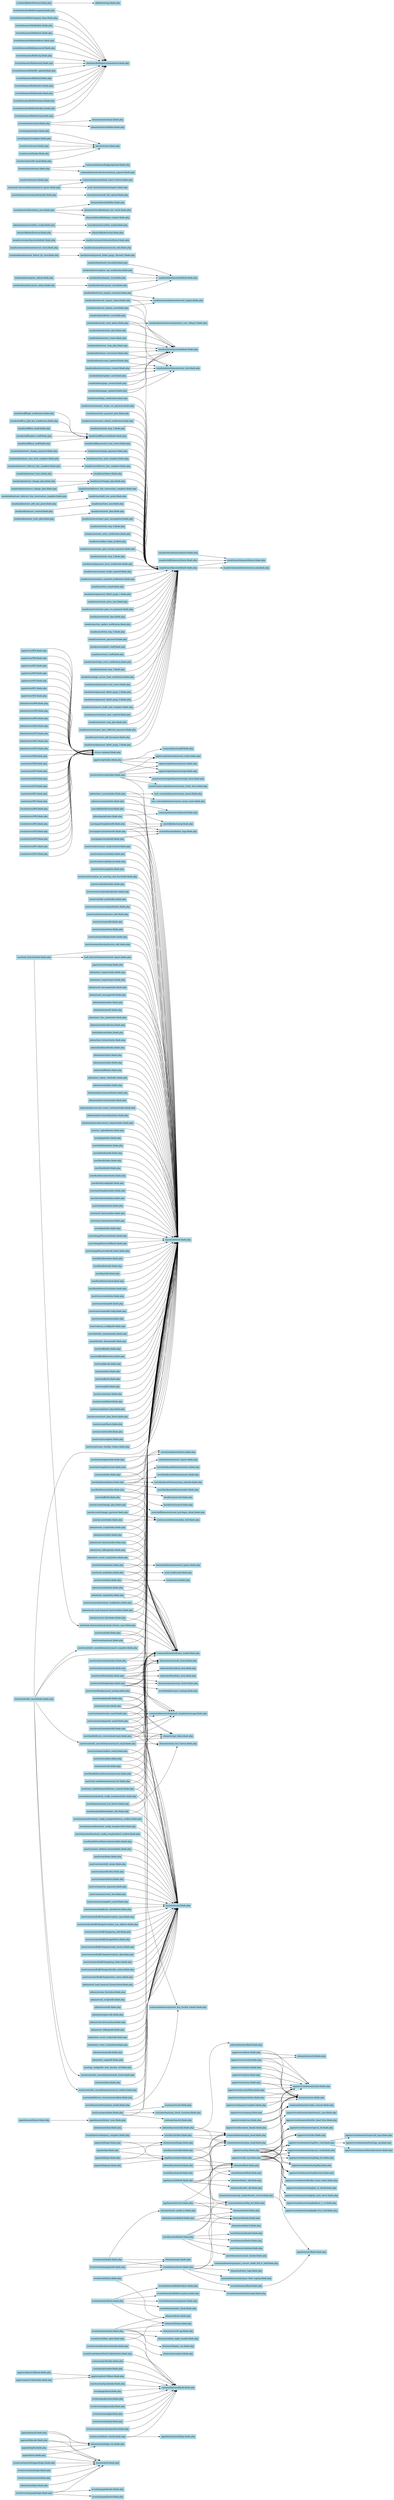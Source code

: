 digraph G { rankdir=LR; node [shape=box, style=filled, color=lightblue]; 
 "app/auth/bkcode.blade.php" -> "elements/auth/logo_tsa.blade.php";
 "app/auth/bkcode.blade.php" -> "layouts/auth.blade.php";
 "app/auth/g2fa.blade.php" -> "elements/auth/logo_tsa.blade.php";
 "app/auth/g2fa.blade.php" -> "layouts/auth.blade.php";
 "app/auth/forget.blade.php" -> "elements/auth/logo.blade.php";
 "app/auth/forget.blade.php" -> "app/layouts/auth.blade.php";
 "app/auth/signup.blade.php" -> "app/layouts/auth.blade.php";
 "app/auth/tsa.blade.php" -> "elements/auth/logo_tsa.blade.php";
 "app/auth/tsa.blade.php" -> "layouts/auth.blade.php";
 "app/auth/ip.blade.php" -> "elements/auth/logo.blade.php";
 "app/auth/ip.blade.php" -> "app/layouts/auth.blade.php";
 "app/auth/email.blade.php" -> "elements/auth/logo_tsa.blade.php";
 "app/auth/email.blade.php" -> "layouts/auth.blade.php";
 "app/auth/login.blade.php" -> "elements/auth/logo.blade.php";
 "app/auth/login.blade.php" -> "app/layouts/auth.blade.php";
 "app/receptionUrl/block.blade.php" -> "app/receptionUrl/base.blade.php";
 "app/receptionUrl/checkin.blade.php" -> "app/receptionUrl/base.blade.php";
 "app/receptionUrl/base.blade.php" -> "common/layouts/blank.blade.php";
 "app/elements/footer.blade.php" -> "app/elements/footer_isms.blade.php";
 "app/receipt/index.blade.php" -> "app/receipt/element/invoice.blade.php";
 "app/receipt/index.blade.php" -> "app/receipt/element/receipt.blade.php";
 "app/receipt/index.blade.php" -> "common/layouts/pdf.blade.php";
 "app/receipt/index.blade.php" -> "app/receipt/element/custom_ticket.blade.php";
 "app/layouts/auth.blade.php" -> "common/elements/gtm_body.blade.php";
 "app/layouts/auth.blade.php" -> "common/elements/gtm_head.blade.php";
 "app/layouts/auth.blade.php" -> "elements/flash.blade.php";
 "app/layouts/auth.blade.php" -> "common/elements/faq_bot.blade.php";
 "app/layouts/service.blade.php" -> "elements/flash.blade.php";
 "app/layouts/service.blade.php" -> "elements/header.blade.php";
 "app/layouts/service.blade.php" -> "elements/footer.blade.php";
 "app/layouts/service.blade.php" -> "common/elements/faq_bot.blade.php";
 "app/layouts/default.blade.php" -> "elements/header_old.blade.php";
 "app/layouts/default.blade.php" -> "elements/footer_old.blade.php";
 "app/layouts/default.blade.php" -> "common/elements/gtm_body.blade.php";
 "app/layouts/default.blade.php" -> "elements/flash.blade.php";
 "app/layouts/default.blade.php" -> "common/elements/faq_bot.blade.php";
 "app/layouts/default.blade.php" -> "common/elements/gtm_head.blade.php";
 "app/errors/404.blade.php" -> "errors::minimal.blade.php";
 "app/errors/500.blade.php" -> "errors::minimal.blade.php";
 "app/errors/403.blade.php" -> "errors::minimal.blade.php";
 "app/errors/429.blade.php" -> "errors::minimal.blade.php";
 "app/errors/419.blade.php" -> "errors::minimal.blade.php";
 "app/errors/401.blade.php" -> "errors::minimal.blade.php";
 "app/errors/503.blade.php" -> "errors::minimal.blade.php";
 "app/service/company.blade.php" -> "app/service/elements/style.blade.php";
 "app/service/company.blade.php" -> "layouts/service.blade.php";
 "app/service/top.blade.php" -> "app/service/video.blade.php";
 "app/service/top.blade.php" -> "app/service/elements/btn/btn_band_blue.blade.php";
 "app/service/top.blade.php" -> "app/service/elements/top/first_view.blade.php";
 "app/service/top.blade.php" -> "app/service/elements/top/case_study.blade.php";
 "app/service/top.blade.php" -> "app/service/elements/top/logo_list.blade.php";
 "app/service/top.blade.php" -> "layouts/service.blade.php";
 "app/service/top.blade.php" -> "app/service/elements/top/faq.blade.php";
 "app/service/top.blade.php" -> "app/service/elements/top/industry_case.blade.php";
 "app/service/top.blade.php" -> "app/service/elements/top/function.blade.php";
 "app/service/top.blade.php" -> "app/service/elements/btn/btn_band_white.blade.php";
 "app/service/top.blade.php" -> "app/service/elements/top/can_do.blade.php";
 "app/service/lp_top.blade.php" -> "app/service/video.blade.php";
 "app/service/lp_top.blade.php" -> "app/service/elements/top/lp/lpb_free_trial.blade.php";
 "app/service/lp_top.blade.php" -> "app/service/elements/top/lp/e_ve_detail.blade.php";
 "app/service/lp_top.blade.php" -> "app/service/elements/top/first_view.blade.php";
 "app/service/lp_top.blade.php" -> "app/service/elements/top/case_study.blade.php";
 "app/service/lp_top.blade.php" -> "app/service/elements/top/logo_list.blade.php";
 "app/service/lp_top.blade.php" -> "layouts/service.blade.php";
 "app/service/lp_top.blade.php" -> "app/service/elements/top/can_do.blade.php";
 "app/service/lp_top.blade.php" -> "app/service/elements/top/faq.blade.php";
 "app/service/lp_top.blade.php" -> "app/service/elements/top/lp/lp_style_sheet.blade.php";
 "app/service/lp_top.blade.php" -> "app/service/elements/top/lp/about_e_ve.blade.php";
 "app/service/lp_top.blade.php" -> "app/service/elements/top/function.blade.php";
 "app/service/lp_top.blade.php" -> "app/service/elements/btn/btn_band_white.blade.php";
 "app/service/about.blade.php" -> "app/service/elements/style.blade.php";
 "app/service/about.blade.php" -> "layouts/service.blade.php";
 "app/service/about.blade.php" -> "elements/security.blade.php";
 "app/service/security.blade.php" -> "app/service/elements/style.blade.php";
 "app/service/security.blade.php" -> "layouts/service.blade.php";
 "app/service/security.blade.php" -> "elements/security.blade.php";
 "app/service/privacy.blade.php" -> "app/service/elements/style.blade.php";
 "app/service/privacy.blade.php" -> "common/elements/cookie_consent.blade.php";
 "app/service/privacy.blade.php" -> "layouts/service.blade.php";
 "app/service/document_thanks.blade.php" -> "layouts/service.blade.php";
 "app/service/tokutei.blade.php" -> "app/service/elements/style.blade.php";
 "app/service/tokutei.blade.php" -> "layouts/service.blade.php";
 "app/service/sitemap.blade.php" -> "layouts/default.blade.php";
 "app/service/price.blade.php" -> "app/service/elements/style.blade.php";
 "app/service/price.blade.php" -> "layouts/service.blade.php";
 "app/service/terms.blade.php" -> "app/service/elements/style.blade.php";
 "app/service/terms.blade.php" -> "layouts/service.blade.php";
 "app/service/securityPolicy.blade.php" -> "app/service/elements/style.blade.php";
 "app/service/securityPolicy.blade.php" -> "layouts/service.blade.php";
 "app/service/inquiry/index.blade.php" -> "app/service/elements/style.blade.php";
 "app/service/inquiry/index.blade.php" -> "layouts/service.blade.php";
 "app/service/inquiry/complete.blade.php" -> "app/service/elements/style.blade.php";
 "app/service/inquiry/complete.blade.php" -> "layouts/service.blade.php";
 "app/service/elements/top/first_view.blade.php" -> "app/service/elements/top/scroll_logo.blade.php";
 "app/service/elements/top/first_view.blade.php" -> "app/service/elements/form/sign_up.blade.php";
 "app/service/elements/top/first_view.blade.php" -> "app/service/elements/form/document.blade.php";
 "emails/other/event_inquiry_customer.blade.php" -> "emails/other/layouts/default.blade.php";
 "emails/other/event_inquiry_customer.blade.php" -> "emails/common/elements/event_inquiry.blade.php";
 "emails/other/document_user.blade.php" -> "emails/other/layouts/default.blade.php";
 "emails/other/booth_threshold.blade.php" -> "emails/other/layouts/default.blade.php";
 "emails/other/reception_rep_notification.blade.php" -> "emails/other/layouts/default.blade.php";
 "emails/other/inquiry_user.blade.php" -> "emails/other/layouts/default.blade.php";
 "emails/other/elements/footer.blade.php" -> "emails/user/elements/footer.blade.php";
 "emails/admin/update_card.blade.php" -> "emails/admin/layouts/default.blade.php";
 "emails/admin/update_card.blade.php" -> "emails/admin/elements/user_info.blade.php";
 "emails/admin/user_change_payment.blade.php" -> "emails/user/change_payment.blade.php";
 "emails/admin/only_send_admin.blade.php" -> "emails/admin/elements/operation_user_{$type}.blade.php";
 "emails/admin/only_send_admin.blade.php" -> "emails/admin/layouts/default.blade.php";
 "emails/admin/only_send_admin.blade.php" -> "emails/admin/elements/user_info.blade.php";
 "emails/admin/user_sms_mail_complete.blade.php" -> "emails/user/sms_mail_complete.blade.php";
 "emails/admin/user_delivery_line_complete.blade.php" -> "emails/user/delivery_line_complete.blade.php";
 "emails/admin/user_leave.blade.php" -> "emails/user/leave.blade.php";
 "emails/admin/user_change_plan.blade.php" -> "emails/user/change_plan.blade.php";
 "emails/admin/delete_user.blade.php" -> "emails/admin/layouts/default.blade.php";
 "emails/admin/restart_plan.blade.php" -> "emails/admin/layouts/default.blade.php";
 "emails/admin/user_delivery_line_reservation_complete.blade.php" -> "emails/user/delivery_line_reservation_complete.blade.php";
 "emails/admin/reserve_change_plan.blade.php" -> "emails/user/change_plan.blade.php";
 "emails/admin/event_inquiry_admin.blade.php" -> "emails/admin/layouts/default.blade.php";
 "emails/admin/event_inquiry_admin.blade.php" -> "emails/common/elements/event_inquiry.blade.php";
 "emails/admin/document_admin.blade.php" -> "emails/other/document_user.blade.php";
 "emails/admin/page_created.blade.php" -> "emails/admin/layouts/default.blade.php";
 "emails/admin/page_created.blade.php" -> "emails/admin/elements/user_info.blade.php";
 "emails/admin/user_add_sms_point.blade.php" -> "emails/user/add_sms_point.blade.php";
 "emails/admin/event_create.blade.php" -> "emails/admin/layouts/default.blade.php";
 "emails/admin/page_updated.blade.php" -> "emails/admin/layouts/default.blade.php";
 "emails/admin/page_updated.blade.php" -> "emails/admin/elements/user_info.blade.php";
 "emails/admin/user_created.blade.php" -> "emails/user/new_user.blade.php";
 "emails/admin/start_stop_plan.blade.php" -> "emails/admin/layouts/default.blade.php";
 "emails/admin/payment_failure_by_user.blade.php" -> "emails/user/payment_failed_payjp_{$count}.blade.php";
 "emails/admin/user_start_plan.blade.php" -> "emails/user/start_plan.blade.php";
 "emails/admin/user_conversion.blade.php" -> "emails/admin/layouts/default.blade.php";
 "emails/admin/user_conversion.blade.php" -> "emails/admin/elements/user_info.blade.php";
 "emails/admin/account_updated.blade.php" -> "emails/admin/layouts/default.blade.php";
 "emails/admin/account_updated.blade.php" -> "emails/admin/elements/user_info.blade.php";
 "emails/admin/conversion_created.blade.php" -> "emails/admin/layouts/default.blade.php";
 "emails/admin/conversion_created.blade.php" -> "emails/admin/elements/user_info.blade.php";
 "emails/admin/inquiry_admin.blade.php" -> "emails/other/inquiry_user.blade.php";
 "emails/user/delivery_line_reservation_complete.blade.php" -> "emails/user/layouts/default.blade.php";
 "emails/user/customer_gmo_uncompleted.blade.php" -> "emails/user/layouts/default.blade.php";
 "emails/user/trial_step_4.blade.php" -> "emails/user/layouts/default.blade.php";
 "emails/user/auto_entry_notification.blade.php" -> "emails/user/layouts/default.blade.php";
 "emails/user/allow_login_ip.blade.php" -> "emails/user/layouts/default.blade.php";
 "emails/user/add_sms_point.blade.php" -> "emails/user/layouts/default.blade.php";
 "emails/user/new_user.blade.php" -> "emails/user/layouts/default.blade.php";
 "emails/user/customer_gmo_instant_payment.blade.php" -> "emails/user/layouts/default.blade.php";
 "emails/user/start_plan.blade.php" -> "emails/user/layouts/default.blade.php";
 "emails/user/trial_step_2.blade.php" -> "emails/user/layouts/default.blade.php";
 "emails/user/payment_error_notification.blade.php" -> "emails/user/layouts/default.blade.php";
 "emails/user/change_plan.blade.php" -> "emails/user/layouts/default.blade.php";
 "emails/user/customer_stripe_expired.blade.php" -> "emails/user/layouts/default.blade.php";
 "emails/user/customer_canceled_notification.blade.php" -> "emails/user/layouts/default.blade.php";
 "emails/user/tsa_email.blade.php" -> "emails/user/layouts/default.blade.php";
 "emails/user/payment_failed_payjp_1.blade.php" -> "emails/user/layouts/default.blade.php";
 "emails/user/event_entry_core.blade.php" -> "emails/user/layouts/default.blade.php";
 "emails/user/customer_gmo_cvs_payment.blade.php" -> "emails/user/layouts/default.blade.php";
 "emails/user/restart_plan.blade.php" -> "emails/user/layouts/default.blade.php";
 "emails/user/change_payment.blade.php" -> "emails/user/layouts/default.blade.php";
 "emails/user/tsa_update_notification.blade.php" -> "emails/user/layouts/default.blade.php";
 "emails/user/delivery_line_complete.blade.php" -> "emails/user/layouts/default.blade.php";
 "emails/user/trial_step_5.blade.php" -> "emails/user/layouts/default.blade.php";
 "emails/user/reset_password.blade.php" -> "emails/user/layouts/default.blade.php";
 "emails/user/leave.blade.php" -> "emails/user/layouts/default.blade.php";
 "emails/user/update_staff.blade.php" -> "emails/user/layouts/default.blade.php";
 "emails/user/new_staff.blade.php" -> "emails/user/layouts/default.blade.php";
 "emails/user/stripe_error_notification.blade.php" -> "emails/user/layouts/default.blade.php";
 "emails/user/trial_step_3.blade.php" -> "emails/user/layouts/default.blade.php";
 "emails/user/sms_mail_complete.blade.php" -> "emails/user/layouts/default.blade.php";
 "emails/user/page_access_limit_notification.blade.php" -> "emails/user/layouts/default.blade.php";
 "emails/user/password_reset_notice.blade.php" -> "emails/user/layouts/default.blade.php";
 "emails/user/payment_failed_payjp_2.blade.php" -> "emails/user/layouts/default.blade.php";
 "emails/user/payment_failed_payjp_4.blade.php" -> "emails/user/layouts/default.blade.php";
 "emails/user/reserve_bulk_mail_complete.blade.php" -> "emails/user/layouts/default.blade.php";
 "emails/user/customer_gmo_expired.blade.php" -> "emails/user/layouts/default.blade.php";
 "emails/user/start_stop_plan.blade.php" -> "emails/user/layouts/default.blade.php";
 "emails/user/customer_gmo_deferred_payment.blade.php" -> "emails/user/layouts/default.blade.php";
 "emails/user/create_pdf_document.blade.php" -> "emails/user/layouts/default.blade.php";
 "emails/user/event_inquiry_user.blade.php" -> "emails/common/elements/event_inquiry.blade.php";
 "emails/user/event_inquiry_user.blade.php" -> "emails/user/layouts/default.blade.php";
 "emails/user/payment_failed_payjp_3.blade.php" -> "emails/user/layouts/default.blade.php";
 "emails/user/login_notification.blade.php" -> "emails/user/layouts/default.blade.php";
 "emails/user/customer_stripe_cvs_payment.blade.php" -> "emails/user/layouts/default.blade.php";
 "emails/user/start_payment_plan.blade.php" -> "emails/user/layouts/default.blade.php";
 "emails/user/customer_edited_notification.blade.php" -> "emails/user/layouts/default.blade.php";
 "emails/user/trial_step_1.blade.php" -> "emails/user/layouts/default.blade.php";
 "emails/user/layouts/default.blade.php" -> "emails/common/elements/send_only.blade.php";
 "emails/user/layouts/default.blade.php" -> "emails/user/elements/footer.blade.php";
 "emails/common/elements/event_entry.blade.php" -> "emails/common/elements/event_info.blade.php";
 "emails/staff/tsa_g2fa_key_notification.blade.php" -> "emails/staff/layouts/default.blade.php";
 "emails/staff/tsa_email.blade.php" -> "emails/staff/layouts/default.blade.php";
 "emails/staff/update_staff.blade.php" -> "emails/staff/layouts/default.blade.php";
 "emails/staff/new_staff.blade.php" -> "emails/staff/layouts/default.blade.php";
 "emails/staff/password_reset_notice.blade.php" -> "emails/user/layouts/default.blade.php";
 "emails/staff/login_notification.blade.php" -> "emails/staff/layouts/default.blade.php";
 "emails/staff/elements/footer.blade.php" -> "emails/user/elements/footer.blade.php";
 "emails/staff/layouts/default.blade.php" -> "emails/user/layouts/default.blade.php";
 "emails/customer/layouts/default.blade.php" -> "emails/customer/elements/footer.blade.php";
 "admin/ckfinder/browser.blade.php" -> "admin/ckfinder/setup.blade.php";
 "admin/auth/login.blade.php" -> "layouts/auth.blade.php";
 "admin/mst_inquiry/index.blade.php" -> "layouts/default.blade.php";
 "admin/mst_inquiry/input.blade.php" -> "layouts/default.blade.php";
 "admin/send_mail_bounced_history/index.blade.php" -> "layouts/default.blade.php";
 "admin/send_mail_bounced_history/index.blade.php" -> "common/elements/iframe_modal.blade.php";
 "admin/send_mail_bounced_history/show.blade.php" -> "layouts/modal.blade.php";
 "admin/send_message/index.blade.php" -> "layouts/default.blade.php";
 "admin/send_message/edit.blade.php" -> "layouts/default.blade.php";
 "admin/custom_lists/index.blade.php" -> "layouts/default.blade.php";
 "admin/custom_lists/index.blade.php" -> "common/elements/iframe_modal.blade.php";
 "admin/custom_lists/show.blade.php" -> "layouts/modal.blade.php";
 "admin/payjp/index.blade.php" -> "layouts/default.blade.php";
 "admin/payjp/index.blade.php" -> "common/elements/clipboard.blade.php";
 "admin/admin/index.blade.php" -> "layouts/default.blade.php";
 "admin/admin/edit.blade.php" -> "layouts/default.blade.php";
 "admin/mst_func_plan/index.blade.php" -> "layouts/default.blade.php";
 "admin/event_script/index.blade.php" -> "layouts/default.blade.php";
 "admin/event_script/index.blade.php" -> "common/elements/iframe_modal.blade.php";
 "admin/event_script/edit.blade.php" -> "layouts/modal.blade.php";
 "admin/user/index.blade.php" -> "layouts/default.blade.php";
 "admin/user/index.blade.php" -> "common/elements/iframe_modal.blade.php";
 "admin/user/edit.blade.php" -> "layouts/modal.blade.php";
 "admin/user/introduction.blade.php" -> "layouts/default.blade.php";
 "admin/user/show.blade.php" -> "admin/layouts/modal.blade.php";
 "admin/user/plan-edit.blade.php" -> "layouts/modal.blade.php";
 "admin/kintone/index.blade.php" -> "layouts/default.blade.php";
 "admin/task_history/index.blade.php" -> "layouts/default.blade.php";
 "admin/new_custom/index.blade.php" -> "layouts/default.blade.php";
 "admin/new_custom/index.blade.php" -> "new_custom/elements/custom_memo_store.blade.php";
 "admin/new_custom/index.blade.php" -> "new_custom/elements/custom_memo.blade.php";
 "admin/dashboard/index.blade.php" -> "layouts/default.blade.php";
 "admin/elements/confirm_modal.blade.php" -> "user/elements/confirm_modal.blade.php";
 "admin/send_history/index.blade.php" -> "layouts/default.blade.php";
 "admin/send_history/index.blade.php" -> "common/elements/iframe_modal.blade.php";
 "admin/send_history/show.blade.php" -> "layouts/modal.blade.php";
 "admin/user_billing/index.blade.php" -> "layouts/default.blade.php";
 "admin/user_billing/index.blade.php" -> "common/elements/iframe_modal.blade.php";
 "admin/user_billing/edit.blade.php" -> "layouts/modal.blade.php";
 "admin/news/form.blade.php" -> "layouts/default.blade.php";
 "admin/news/index.blade.php" -> "layouts/default.blade.php";
 "admin/layouts/auth.blade.php" -> "elements/flash.blade.php";
 "admin/layouts/modal.blade.php" -> "common/elements/gtm_body.blade.php";
 "admin/layouts/modal.blade.php" -> "admin/elements/flash.blade.php";
 "admin/layouts/modal.blade.php" -> "common/elements/gtm_head.blade.php";
 "admin/layouts/default.blade.php" -> "elements/sidebar2.blade.php";
 "admin/layouts/default.blade.php" -> "elements/flash.blade.php";
 "admin/layouts/default.blade.php" -> "elements/header.blade.php";
 "admin/layouts/default.blade.php" -> "elements/footer.blade.php";
 "admin/staff/index.blade.php" -> "layouts/default.blade.php";
 "admin/mst_admin_role/index.blade.php" -> "layouts/default.blade.php";
 "admin/errors/404.blade.php" -> "errors::minimal.blade.php";
 "admin/errors/500.blade.php" -> "errors::minimal.blade.php";
 "admin/errors/403.blade.php" -> "errors::minimal.blade.php";
 "admin/errors/429.blade.php" -> "errors::minimal.blade.php";
 "admin/errors/419.blade.php" -> "errors::minimal.blade.php";
 "admin/errors/401.blade.php" -> "errors::minimal.blade.php";
 "admin/errors/503.blade.php" -> "errors::minimal.blade.php";
 "admin/mst_event_script/index.blade.php" -> "layouts/default.blade.php";
 "admin/mst_event_script/index.blade.php" -> "common/elements/iframe_modal.blade.php";
 "admin/mst_event_script/edit.blade.php" -> "layouts/modal.blade.php";
 "admin/mst_event_script/show.blade.php" -> "layouts/modal.blade.php";
 "admin/custom/index.blade.php" -> "layouts/default.blade.php";
 "admin/custom/index.blade.php" -> "common/elements/iframe_modal.blade.php";
 "admin/custom/edit.blade.php" -> "layouts/modal.blade.php";
 "admin/event/index.blade.php" -> "layouts/default.blade.php";
 "admin/site_map/index.blade.php" -> "layouts/default.blade.php";
 "admin/site_map/index.blade.php" -> "common/elements/iframe_modal.blade.php";
 "admin/site_map/edit.blade.php" -> "layouts/modal.blade.php";
 "admin/customer/index.blade.php" -> "layouts/default.blade.php";
 "admin/customer/index.blade.php" -> "common/elements/clipboard.blade.php";
 "admin/analytics/annual/index.blade.php" -> "layouts/default.blade.php";
 "admin/analytics/user/index.blade.php" -> "layouts/default.blade.php";
 "admin/analytics/count_event_customer/index.blade.php" -> "layouts/default.blade.php";
 "admin/analytics/monthly/index.blade.php" -> "layouts/default.blade.php";
 "admin/analytics/document_request/index.blade.php" -> "layouts/default.blade.php";
 "user/csv_upload/index.blade.php" -> "layouts/default.blade.php";
 "user/page/index.blade.php" -> "layouts/default.blade.php";
 "user/page/template/edit.blade.php" -> "user/ckfinder/setup.blade.php";
 "user/page/template/edit.blade.php" -> "layouts/default.blade.php";
 "user/page/template/edit.blade.php" -> "event/elements/footer_logo.blade.php";
 "user/page/custom/edit.blade.php" -> "layouts/default.blade.php";
 "user/page/custom/edit.blade.php" -> "event/elements/footer_logo.blade.php";
 "user/page/custom/tm/edit.blade.php" -> "user/ckfinder/setup.blade.php";
 "user/page/custom/tm/edit.blade.php" -> "layouts/default.blade.php";
 "user/page/custom/tm/edit.blade.php" -> "event/elements/footer_logo.blade.php";
 "user/whitelist/index.blade.php" -> "layouts/default.blade.php";
 "user/whitelist/edit.blade.php" -> "layouts/default.blade.php";
 "user/tag_config/edit_web_checkin_url.blade.php" -> "layouts/modal.blade.php";
 "user/booth/index.blade.php" -> "layouts/default.blade.php";
 "user/booth/edit.blade.php" -> "layouts/default.blade.php";
 "user/booth/monitor/index.blade.php" -> "layouts/default.blade.php";
 "user/booth/config/edit.blade.php" -> "layouts/default.blade.php";
 "user/ckfinder/browser.blade.php" -> "user/ckfinder/setup.blade.php";
 "user/sms/index.blade.php" -> "layouts/default.blade.php";
 "user/sms/index.blade.php" -> "sms/elements/search_inputs.blade.php";
 "user/sms/index.blade.php" -> "common/elements/iframe_modal.blade.php";
 "user/sms/confirm.blade.php" -> "layouts/modal.blade.php";
 "user/sms/confirm.blade.php" -> "common/elements/iframe_modal.blade.php";
 "user/sms/create.blade.php" -> "layouts/modal.blade.php";
 "user/sms/create.blade.php" -> "user/sms/elements/form.blade.php";
 "user/sms/create.blade.php" -> "common/elements/iframe_modal.blade.php";
 "user/sms/create.blade.php" -> "elements/api_token.blade.php";
 "user/sms/show.blade.php" -> "layouts/modal.blade.php";
 "user/sms/result.blade.php" -> "layouts/modal.blade.php";
 "user/sms/result.blade.php" -> "common/elements/iframe_modal.blade.php";
 "user/sms/template/index.blade.php" -> "layouts/default.blade.php";
 "user/sms/template/edit.blade.php" -> "user/sms/elements/form.blade.php";
 "user/sms/template/edit.blade.php" -> "layouts/default.blade.php";
 "user/sms/template/create.blade.php" -> "user/sms/elements/form.blade.php";
 "user/sms/template/create.blade.php" -> "layouts/default.blade.php";
 "user/mail/delivery_reservation/confirm.blade.php" -> "layouts/modal.blade.php";
 "user/mail/delivery_reservation/create.blade.php" -> "layouts/modal.blade.php";
 "user/mail/delivery_reservation/create.blade.php" -> "common/elements/help/mail_template/message.blade.php";
 "user/mail/delivery_reservation/create.blade.php" -> "common/elements/iframe_modal.blade.php";
 "user/mail/delivery_reservation/create.blade.php" -> "elements/api_token.blade.php";
 "user/introduction/index.blade.php" -> "layouts/default.blade.php";
 "user/template/index.blade.php" -> "layouts/default.blade.php";
 "user/template/edit.blade.php" -> "layouts/default.blade.php";
 "user/template/edit.blade.php" -> "elements/send_test_button.blade.php";
 "user/template/edit.blade.php" -> "elements/api_token.blade.php";
 "user/task_history/index.blade.php" -> "layouts/default.blade.php";
 "user/task_history/index.blade.php" -> "user/task_history/elements/task_history_type.blade.php";
 "user/task_history/index.blade.php" -> "task_history/elements/search_inputs.blade.php";
 "user/task_history/elements/task_history_type.blade.php" -> "common/elements/iframe_modal.blade.php";
 "user/dashboard/index.blade.php" -> "user/dashboard/elements/alert.blade.php";
 "user/dashboard/index.blade.php" -> "user/dashboard/elements/notice.blade.php";
 "user/dashboard/index.blade.php" -> "layouts/default.blade.php";
 "user/dashboard/index.blade.php" -> "user/dashboard/elements/news.blade.php";
 "user/dashboard/index.blade.php" -> "user/dashboard/elements/tg_calendar.blade.php";
 "user/elements/send_test_button.blade.php" -> "elements/send_test_button.blade.php";
 "user/elements/send_test_button.blade.php" -> "elements/api_token.blade.php";
 "user/elements/form/form_area.blade.php" -> "elements/form/field/list.blade.php";
 "user/elements/form/form_area.blade.php" -> "elements/form/field/input_bot_check.blade.php";
 "user/elements/form/form_area.blade.php" -> "elements/form/field/input_submit.blade.php";
 "user/elements/form/option_modal.blade.php" -> "common/elements/js/enter_key_invalid_submit.blade.php";
 "user/elements/download_config_template/index.blade.php" -> "common/elements/js/enter_key_invalid_submit.blade.php";
 "user/elements/download_config_template/index.blade.php" -> "common/elements/iframe_modal.blade.php";
 "user/elements/download_config_template/destroy_confirm.blade.php" -> "layouts/modal.blade.php";
 "user/elements/download_config_template/edit.blade.php" -> "layouts/modal.blade.php";
 "user/elements/download_config_template/load_confirm.blade.php" -> "layouts/modal.blade.php";
 "user/elements/customer/form/edit.blade.php" -> "user/elements/edit_file_upload.blade.php";
 "user/send_history/index.blade.php" -> "layouts/default.blade.php";
 "user/send_history/show.blade.php" -> "layouts/default.blade.php";
 "user/send_history/elements/search_inputs.blade.php" -> "common/elements/detail_search_button.blade.php";
 "user/send_history/elements/search_inputs.blade.php" -> "send_history/elements/inputs.blade.php";
 "user/logo/index.blade.php" -> "layouts/default.blade.php";
 "user/layouts/line.blade.php" -> "common/elements/gtm_body.blade.php";
 "user/layouts/line.blade.php" -> "common/elements/gtm_head.blade.php";
 "user/layouts/modal.blade.php" -> "common/elements/gtm_body.blade.php";
 "user/layouts/modal.blade.php" -> "common/elements/gtm_head.blade.php";
 "user/layouts/modal.blade.php" -> "user/elements/flash.blade.php";
 "user/layouts/default.blade.php" -> "user/elements/sidebar.blade.php";
 "user/layouts/default.blade.php" -> "common/elements/faq_bot.blade.php";
 "user/layouts/default.blade.php" -> "user/elements/content_header.blade.php";
 "user/layouts/default.blade.php" -> "user/elements/header.blade.php";
 "user/layouts/default.blade.php" -> "user/elements/footer.blade.php";
 "user/layouts/default.blade.php" -> "user/elements/flash.blade.php";
 "user/changePassword/index.blade.php" -> "layouts/default.blade.php";
 "user/changePassword/finish.blade.php" -> "layouts/default.blade.php";
 "user/changePassword/staff_index.blade.php" -> "layouts/default.blade.php";
 "user/blacklist/index.blade.php" -> "layouts/default.blade.php";
 "user/blacklist/edit.blade.php" -> "layouts/default.blade.php";
 "user/line/edit.blade.php" -> "layouts/default.blade.php";
 "user/line/history/index.blade.php" -> "layouts/default.blade.php";
 "user/line/history/index.blade.php" -> "line/history/search.blade.php";
 "user/line/history/index.blade.php" -> "line/history/result.blade.php";
 "user/line/history/show.blade.php" -> "layouts/default.blade.php";
 "user/line/deliveryList/index.blade.php" -> "layouts/default.blade.php";
 "user/line/deliveryReservation/confirm.blade.php" -> "layouts/modal.blade.php";
 "user/line/deliveryReservation/create.blade.php" -> "layouts/modal.blade.php";
 "user/line/deliveryReservation/create.blade.php" -> "common/elements/iframe_modal.blade.php";
 "user/download/index.blade.php" -> "download/elements/search_inputs.blade.php";
 "user/download/index.blade.php" -> "layouts/default.blade.php";
 "user/download/index.blade.php" -> "common/elements/iframe_modal.blade.php";
 "user/download/downloader_info.blade.php" -> "layouts/modal.blade.php";
 "user/download/downloader_info.blade.php" -> "elements/api_token.blade.php";
 "user/conversion/index.blade.php" -> "layouts/default.blade.php";
 "user/conversion/edit.blade.php" -> "layouts/default.blade.php";
 "user/conversion/editConfig.blade.php" -> "layouts/default.blade.php";
 "user/conversion/show.blade.php" -> "layouts/default.blade.php";
 "user/common_config/edit.blade.php" -> "layouts/default.blade.php";
 "user/whitelist_domain/index.blade.php" -> "layouts/default.blade.php";
 "user/whitelist_domain/edit.blade.php" -> "layouts/default.blade.php";
 "user/staff/index.blade.php" -> "layouts/default.blade.php";
 "user/staff/editKameiten.blade.php" -> "layouts/default.blade.php";
 "user/staff/edit.blade.php" -> "layouts/default.blade.php";
 "user/staff/edit.blade.php" -> "user/staff/elements/event_privileges_detail.blade.php";
 "user/tsa/bkcode.blade.php" -> "layouts/default.blade.php";
 "user/tsa/index.blade.php" -> "layouts/default.blade.php";
 "user/tsa/finish.blade.php" -> "layouts/default.blade.php";
 "user/tsa/g2fa.blade.php" -> "layouts/default.blade.php";
 "user/errors/404.blade.php" -> "errors::minimal.blade.php";
 "user/errors/500.blade.php" -> "errors::minimal.blade.php";
 "user/errors/403.blade.php" -> "errors::minimal.blade.php";
 "user/errors/429.blade.php" -> "errors::minimal.blade.php";
 "user/errors/419.blade.php" -> "errors::minimal.blade.php";
 "user/errors/401.blade.php" -> "errors::minimal.blade.php";
 "user/errors/503.blade.php" -> "errors::minimal.blade.php";
 "user/account/index.blade.php" -> "user/account/elements/plan_info.blade.php";
 "user/account/index.blade.php" -> "layouts/default.blade.php";
 "user/account/sms.blade.php" -> "layouts/default.blade.php";
 "user/account/finish.blade.php" -> "layouts/default.blade.php";
 "user/account/start_plan.blade.php" -> "layouts/default.blade.php";
 "user/account/change_plan.blade.php" -> "user/account/elements/plan_info.blade.php";
 "user/account/change_plan.blade.php" -> "layouts/default.blade.php";
 "user/account/start_plan_finish.blade.php" -> "layouts/default.blade.php";
 "user/account/change_payment.blade.php" -> "user/account/elements/plan_info.blade.php";
 "user/account/change_payment.blade.php" -> "layouts/default.blade.php";
 "user/account/leave_finish.blade.php" -> "common/layouts/blank.blade.php";
 "user/account/leave_finish.blade.php" -> "app/elements/auth/logo.blade.php";
 "user/account/leave.blade.php" -> "layouts/default.blade.php";
 "user/account/credit.blade.php" -> "layouts/default.blade.php";
 "user/send_mail/index.blade.php" -> "send_mail/result.blade.php";
 "user/send_mail/index.blade.php" -> "layouts/default.blade.php";
 "user/send_mail/index.blade.php" -> "common/elements/iframe_modal.blade.php";
 "user/send_mail/elements/send_list.blade.php" -> "layouts/modal.blade.php";
 "user/send_mail/elements/send_list.blade.php" -> "common/elements/iframe_modal.blade.php";
 "user/send_mail/elements/delivery_content.blade.php" -> "layouts/modal.blade.php";
 "user/send_mail/elements/delivery_content.blade.php" -> "common/elements/iframe_modal.blade.php";
 "user/customer_deleted_history/index.blade.php" -> "layouts/modal.blade.php";
 "user/custom/tg/calendar.blade.php" -> "common/layouts/blank.blade.php";
 "user/event/index.blade.php" -> "layouts/default.blade.php";
 "user/event/index.blade.php" -> "common/elements/iframe_modal.blade.php";
 "user/event/index.blade.php" -> "event/search.blade.php";
 "user/event/complete.blade.php" -> "layouts/default.blade.php";
 "user/event/edit.blade.php" -> "layouts/default.blade.php";
 "user/event/edit.blade.php" -> "common/elements/iframe_modal.blade.php";
 "user/event/edit.blade.php" -> "elements/menu/edit_footer.blade.php";
 "user/event/search.blade.php" -> "common/elements/detail_search_button.blade.php";
 "user/event/share.blade.php" -> "layouts/modal.blade.php";
 "user/event/payment.blade.php" -> "common/elements/help/mail_template/message.blade.php";
 "user/event/payment.blade.php" -> "layouts/default.blade.php";
 "user/event/count_checkin_tickets.blade.php" -> "layouts/default.blade.php";
 "user/event/form/index.blade.php" -> "elements/form/form_area.blade.php";
 "user/event/form/index.blade.php" -> "elements/menu/create_footer.blade.php";
 "user/event/form/index.blade.php" -> "layouts/default.blade.php";
 "user/event/form/index.blade.php" -> "elements/form/drug_area.blade.php";
 "user/event/form/index.blade.php" -> "elements/menu/edit_footer.blade.php";
 "user/event/customer_analysis/show.blade.php" -> "layouts/default.blade.php";
 "user/event/access/index.blade.php" -> "layouts/default.blade.php";
 "user/event/edit_cancel/index.blade.php" -> "common/elements/iframe_modal.blade.php";
 "user/event/edit_cancel/index.blade.php" -> "user/event/edit_cancel/elements/edit_footer.blade.php";
 "user/event/edit_cancel/index.blade.php" -> "user/event/edit_cancel/elements/cancel_email.blade.php";
 "user/event/edit_cancel/index.blade.php" -> "layouts/default.blade.php";
 "user/event/edit_cancel/index.blade.php" -> "user/event/edit_cancel/elements/cancel_confirm.blade.php";
 "user/event/edit_cancel/index.blade.php" -> "user/event/edit_cancel/elements/cancel_complete.blade.php";
 "user/event/edit_cancel/elements/cancel_email.blade.php" -> "elements/send_test_button.blade.php";
 "user/event/edit_cancel/elements/cancel_email.blade.php" -> "elements/api_token.blade.php";
 "user/event/reminder/index.blade.php" -> "layouts/default.blade.php";
 "user/event/reminder/index.blade.php" -> "common/elements/iframe_modal.blade.php";
 "user/event/reminder/index.blade.php" -> "elements/menu/edit_footer.blade.php";
 "user/event/reminder/edit.blade.php" -> "layouts/modal.blade.php";
 "user/event/reminder/edit.blade.php" -> "common/elements/help/mail_template/message.blade.php";
 "user/event/reminder/edit.blade.php" -> "common/elements/iframe_modal.blade.php";
 "user/event/reminder/edit.blade.php" -> "elements/api_token.blade.php";
 "user/event/reception/edit.blade.php" -> "layouts/default.blade.php";
 "user/event/reception/edit.blade.php" -> "common/elements/iframe_modal.blade.php";
 "user/event/reception/edit.blade.php" -> "elements/menu/edit_footer.blade.php";
 "user/event/receipt/index.blade.php" -> "user/event/receipt/elements/custom_ticket_form.blade.php";
 "user/event/receipt/index.blade.php" -> "app/receipt/element/receipt.blade.php";
 "user/event/receipt/index.blade.php" -> "layouts/default.blade.php";
 "user/event/receipt/index.blade.php" -> "app/receipt/element/custom_ticket.blade.php";
 "user/event/receipt/index.blade.php" -> "app/receipt/element/invoice.blade.php";
 "user/event/receipt/index.blade.php" -> "user/event/receipt/elements/receipt_form.blade.php";
 "user/event/receipt/layout.blade.php" -> "layouts/default.blade.php";
 "user/event/receipt/list.blade.php" -> "layouts/default.blade.php";
 "user/event/reception_qr_entering_and_leave/edit.blade.php" -> "layouts/default.blade.php";
 "user/event/ticket/index.blade.php" -> "layouts/default.blade.php";
 "user/event/thanks/index.blade.php" -> "common/elements/iframe_modal.blade.php";
 "user/event/thanks/index.blade.php" -> "elements/menu/create_footer.blade.php";
 "user/event/thanks/index.blade.php" -> "layouts/default.blade.php";
 "user/event/thanks/index.blade.php" -> "common/elements/help/mail_template/message.blade.php";
 "user/event/thanks/index.blade.php" -> "event/thanks/cancel_waiting.blade.php";
 "user/event/thanks/index.blade.php" -> "elements/menu/edit_footer.blade.php";
 "user/event/thanks/cancel_waiting.blade.php" -> "common/elements/help/mail_template/message.blade.php";
 "user/event/receptionDesk/index.blade.php" -> "layouts/default.blade.php";
 "user/event/list_print/index.blade.php" -> "layouts/default.blade.php";
 "user/event/customer/upload/index.blade.php" -> "layouts/default.blade.php";
 "user/event/invoice/invoice_edit.blade.php" -> "layouts/default.blade.php";
 "user/customer/index.blade.php" -> "common/elements/iframe_modal.blade.php";
 "user/customer/index.blade.php" -> "customer/result.blade.php";
 "user/customer/index.blade.php" -> "customer/warning_check_customer.blade.php";
 "user/customer/index.blade.php" -> "layouts/default.blade.php";
 "user/customer/index.blade.php" -> "customer/search.blade.php";
 "user/customer/confirm_email.blade.php" -> "layouts/modal.blade.php";
 "user/customer/confirm_email.blade.php" -> "common/elements/iframe_modal.blade.php";
 "user/customer/create_email.blade.php" -> "layouts/modal.blade.php";
 "user/customer/create_email.blade.php" -> "common/elements/help/mail_template/message.blade.php";
 "user/customer/create_email.blade.php" -> "common/elements/iframe_modal.blade.php";
 "user/customer/edit.blade.php" -> "layouts/default.blade.php";
 "user/customer/edit_memo.blade.php" -> "layouts/modal.blade.php";
 "user/customer/payment_email.blade.php" -> "layouts/modal.blade.php";
 "user/customer/payment_email.blade.php" -> "common/elements/help/mail_template/message.blade.php";
 "user/customer/payment_email.blade.php" -> "common/elements/iframe_modal.blade.php";
 "user/customer/booths.blade.php" -> "layouts/modal.blade.php";
 "user/customer/lottery.blade.php" -> "layouts/modal.blade.php";
 "user/customer/un_payment.blade.php" -> "layouts/modal.blade.php";
 "user/customer/show.blade.php" -> "layouts/default.blade.php";
 "user/customer/create_line.blade.php" -> "layouts/modal.blade.php";
 "user/customer/complete_email.blade.php" -> "layouts/modal.blade.php";
 "user/customer/download_config/index.blade.php" -> "layouts/default.blade.php";
 "user/customer/download_config/index.blade.php" -> "common/elements/iframe_modal.blade.php";
 "user/customer/duplicate_check/store.blade.php" -> "layouts/modal.blade.php";
 "user/customer/display/index.blade.php" -> "layouts/default.blade.php";
 "user/customer/bulkChange/reception_span.blade.php" -> "layouts/modal.blade.php";
 "user/customer/bulkChange/reception_rep_address.blade.php" -> "layouts/modal.blade.php";
 "user/customer/bulkChange/tag_add.blade.php" -> "layouts/modal.blade.php";
 "user/customer/bulkChange/delete.blade.php" -> "layouts/modal.blade.php";
 "user/customer/bulkChange/receipt_invoice.blade.php" -> "layouts/modal.blade.php";
 "user/customer/bulkChange/reception_flag.blade.php" -> "layouts/modal.blade.php";
 "user/customer/bulkChange/tag_delete.blade.php" -> "layouts/modal.blade.php";
 "user/customer/bulkChange/checkin_status.blade.php" -> "layouts/modal.blade.php";
 "user/customer/bulkChange/entry_status.blade.php" -> "layouts/modal.blade.php";
 "user/customer/invoice/invoice_edit.blade.php" -> "layouts/default.blade.php";
 "common/elements/gtm_body.blade.php" -> "common/elements/cookie_consent.blade.php";
 "livewire/user/invoice.blade.php" -> "common/elements/badge/optional.blade.php";
 "livewire/user/invoice.blade.php" -> "common/elements/invoice/common_popover.blade.php";
 "livewire/customer/qr_reader/booths_record.blade.php" -> "app/elements/flash.blade.php";
 "event/page/show.blade.php" -> "common/layouts/blank.blade.php";
 "event/calendar/show.blade.php" -> "common/layouts/blank.blade.php";
 "event/inquiry/index.blade.php" -> "layouts/event.blade.php";
 "event/inquiry/complete.blade.php" -> "layouts/event.blade.php";
 "event/elements/form.blade.php" -> "event/elements/fields/reception.blade.php";
 "event/elements/form.blade.php" -> "elements/theme.blade.php";
 "event/elements/form.blade.php" -> "event/elements/companions.blade.php";
 "event/elements/form.blade.php" -> "event/elements/bot_check.blade.php";
 "event/elements/form.blade.php" -> "event/elements/fields/tickets.blade.php";
 "event/elements/entry.blade.php" -> "elements/entry/main.blade.php";
 "event/elements/entry.blade.php" -> "elements/entry/sidebar.blade.php";
 "event/elements/main.blade.php" -> "elements/form.blade.php";
 "event/elements/main.blade.php" -> "elements/scroll_spy.blade.php";
 "event/elements/main.blade.php" -> "elements/theme.blade.php";
 "event/elements/main.blade.php" -> "elements/admin_apply_header.blade.php";
 "event/elements/main.blade.php" -> "elements/display_sns.blade.php";
 "event/elements/main.blade.php" -> "elements/reception.blade.php";
 "event/elements/flash.blade.php" -> "app/elements/flash.blade.php";
 "event/elements/fields/company.blade.php" -> "elements/fields/parts/annotation.blade.php";
 "event/elements/fields/company_kana.blade.php" -> "elements/fields/parts/annotation.blade.php";
 "event/elements/fields/tickets.blade.php" -> "event/elements/ticket/modal.blade.php";
 "event/elements/fields/date.blade.php" -> "elements/fields/parts/annotation.blade.php";
 "event/elements/fields/text.blade.php" -> "elements/fields/parts/annotation.blade.php";
 "event/elements/fields/address.blade.php" -> "elements/fields/parts/annotation.blade.php";
 "event/elements/fields/password.blade.php" -> "elements/fields/parts/annotation.blade.php";
 "event/elements/fields/zip.blade.php" -> "elements/fields/parts/annotation.blade.php";
 "event/elements/fields/email.blade.php" -> "elements/fields/parts/annotation.blade.php";
 "event/elements/fields/file_upload.blade.php" -> "elements/fields/parts/annotation.blade.php";
 "event/elements/fields/tel.blade.php" -> "elements/fields/parts/annotation.blade.php";
 "event/elements/fields/select.blade.php" -> "elements/fields/parts/annotation.blade.php";
 "event/elements/fields/radio.blade.php" -> "elements/fields/parts/annotation.blade.php";
 "event/elements/fields/textarea.blade.php" -> "elements/fields/parts/annotation.blade.php";
 "event/elements/fields/checkbox.blade.php" -> "elements/fields/parts/annotation.blade.php";
 "event/elements/fields/string.blade.php" -> "elements/fields/parts/annotation.blade.php";
 "event/layouts/auth.blade.php" -> "elements/flash.blade.php";
 "event/layouts/event.blade.php" -> "common/elements/js/input_convert_width_full_to_half.blade.php";
 "event/layouts/event.blade.php" -> "elements/footer_logo.blade.php";
 "event/layouts/event.blade.php" -> "common/elements/gtm_body.blade.php";
 "event/layouts/event.blade.php" -> "elements/header.blade.php";
 "event/layouts/event.blade.php" -> "event/elements/flash.blade.php";
 "event/layouts/event.blade.php" -> "common/elements/js/input_limit_regexp.blade.php";
 "event/line/coordination_complete.blade.php" -> "user/layouts/line.blade.php";
 "event/errors/404.blade.php" -> "errors::minimal.blade.php";
 "event/errors/500.blade.php" -> "errors::minimal.blade.php";
 "event/errors/403.blade.php" -> "errors::minimal.blade.php";
 "event/errors/429.blade.php" -> "errors::minimal.blade.php";
 "event/errors/419.blade.php" -> "errors::minimal.blade.php";
 "event/errors/401.blade.php" -> "errors::minimal.blade.php";
 "event/errors/503.blade.php" -> "errors::minimal.blade.php";
 "event/custom/gmoms/lp.blade.php" -> "common/layouts/blank.blade.php";
 "event/custom/nishinippon/login.blade.php" -> "layouts/auth.blade.php";
 "event/custom/ap/lp.blade.php" -> "common/layouts/blank.blade.php";
 "event/custom/tm/lp.blade.php" -> "common/layouts/blank.blade.php";
 "event/custom/tm/login.blade.php" -> "layouts/auth.blade.php";
 "event/custom/tm/calendar/show.blade.php" -> "common/layouts/blank.blade.php";
 "event/custom/hoshino/calendar.blade.php" -> "common/layouts/blank.blade.php";
 "event/event/cancel.blade.php" -> "layouts/event.blade.php";
 "event/event/form.blade.php" -> "elements/form.blade.php";
 "event/event/form.blade.php" -> "event/layouts/event.blade.php";
 "event/event/index.blade.php" -> "event/layouts/event.blade.php";
 "event/event/index.blade.php" -> "elements/main.blade.php";
 "event/event/index.blade.php" -> "elements/start_modal_ie.blade.php";
 "event/event/password.blade.php" -> "layouts/auth.blade.php";
 "event/event/dont_open.blade.php" -> "elements/theme.blade.php";
 "event/event/dont_open.blade.php" -> "common/layouts/blank.blade.php";
 "event/event/thanks.blade.php" -> "layouts/event.blade.php";
 "event/event/verify-email.blade.php" -> "layouts/event.blade.php";
 "event/event/adminStateConfirm/index.blade.php" -> "common/layouts/blank.blade.php";
 "event/event/mypage/edit.blade.php" -> "event/layouts/event.blade.php";
 "event/event/mypage/edit.blade.php" -> "elements/main.blade.php";
 "event/event/mypage/login.blade.php" -> "event/mypage/header.blade.php";
 "event/event/mypage/login.blade.php" -> "event/mypage/footer.blade.php";
 "event/event/mypage/login.blade.php" -> "layouts/auth.blade.php";
 "customer/qr/checkin.blade.php" -> "common/layouts/blank.blade.php";
 "customer/qr/reader.blade.php" -> "common/layouts/blank.blade.php";
 "vendor/ckfinder/browser.blade.php" -> "ckfinder/setup.blade.php";
}
